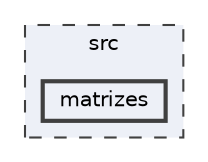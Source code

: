 digraph "src/matrizes"
{
 // LATEX_PDF_SIZE
  bgcolor="transparent";
  edge [fontname=Helvetica,fontsize=10,labelfontname=Helvetica,labelfontsize=10];
  node [fontname=Helvetica,fontsize=10,shape=box,height=0.2,width=0.4];
  compound=true
  subgraph clusterdir_68267d1309a1af8e8297ef4c3efbcdba {
    graph [ bgcolor="#edf0f7", pencolor="grey25", label="src", fontname=Helvetica,fontsize=10 style="filled,dashed", URL="dir_68267d1309a1af8e8297ef4c3efbcdba.html",tooltip=""]
  dir_a836d43c960440afd24561ddfc2947e0 [label="matrizes", fillcolor="#edf0f7", color="grey25", style="filled,bold", URL="dir_a836d43c960440afd24561ddfc2947e0.html",tooltip=""];
  }
}
